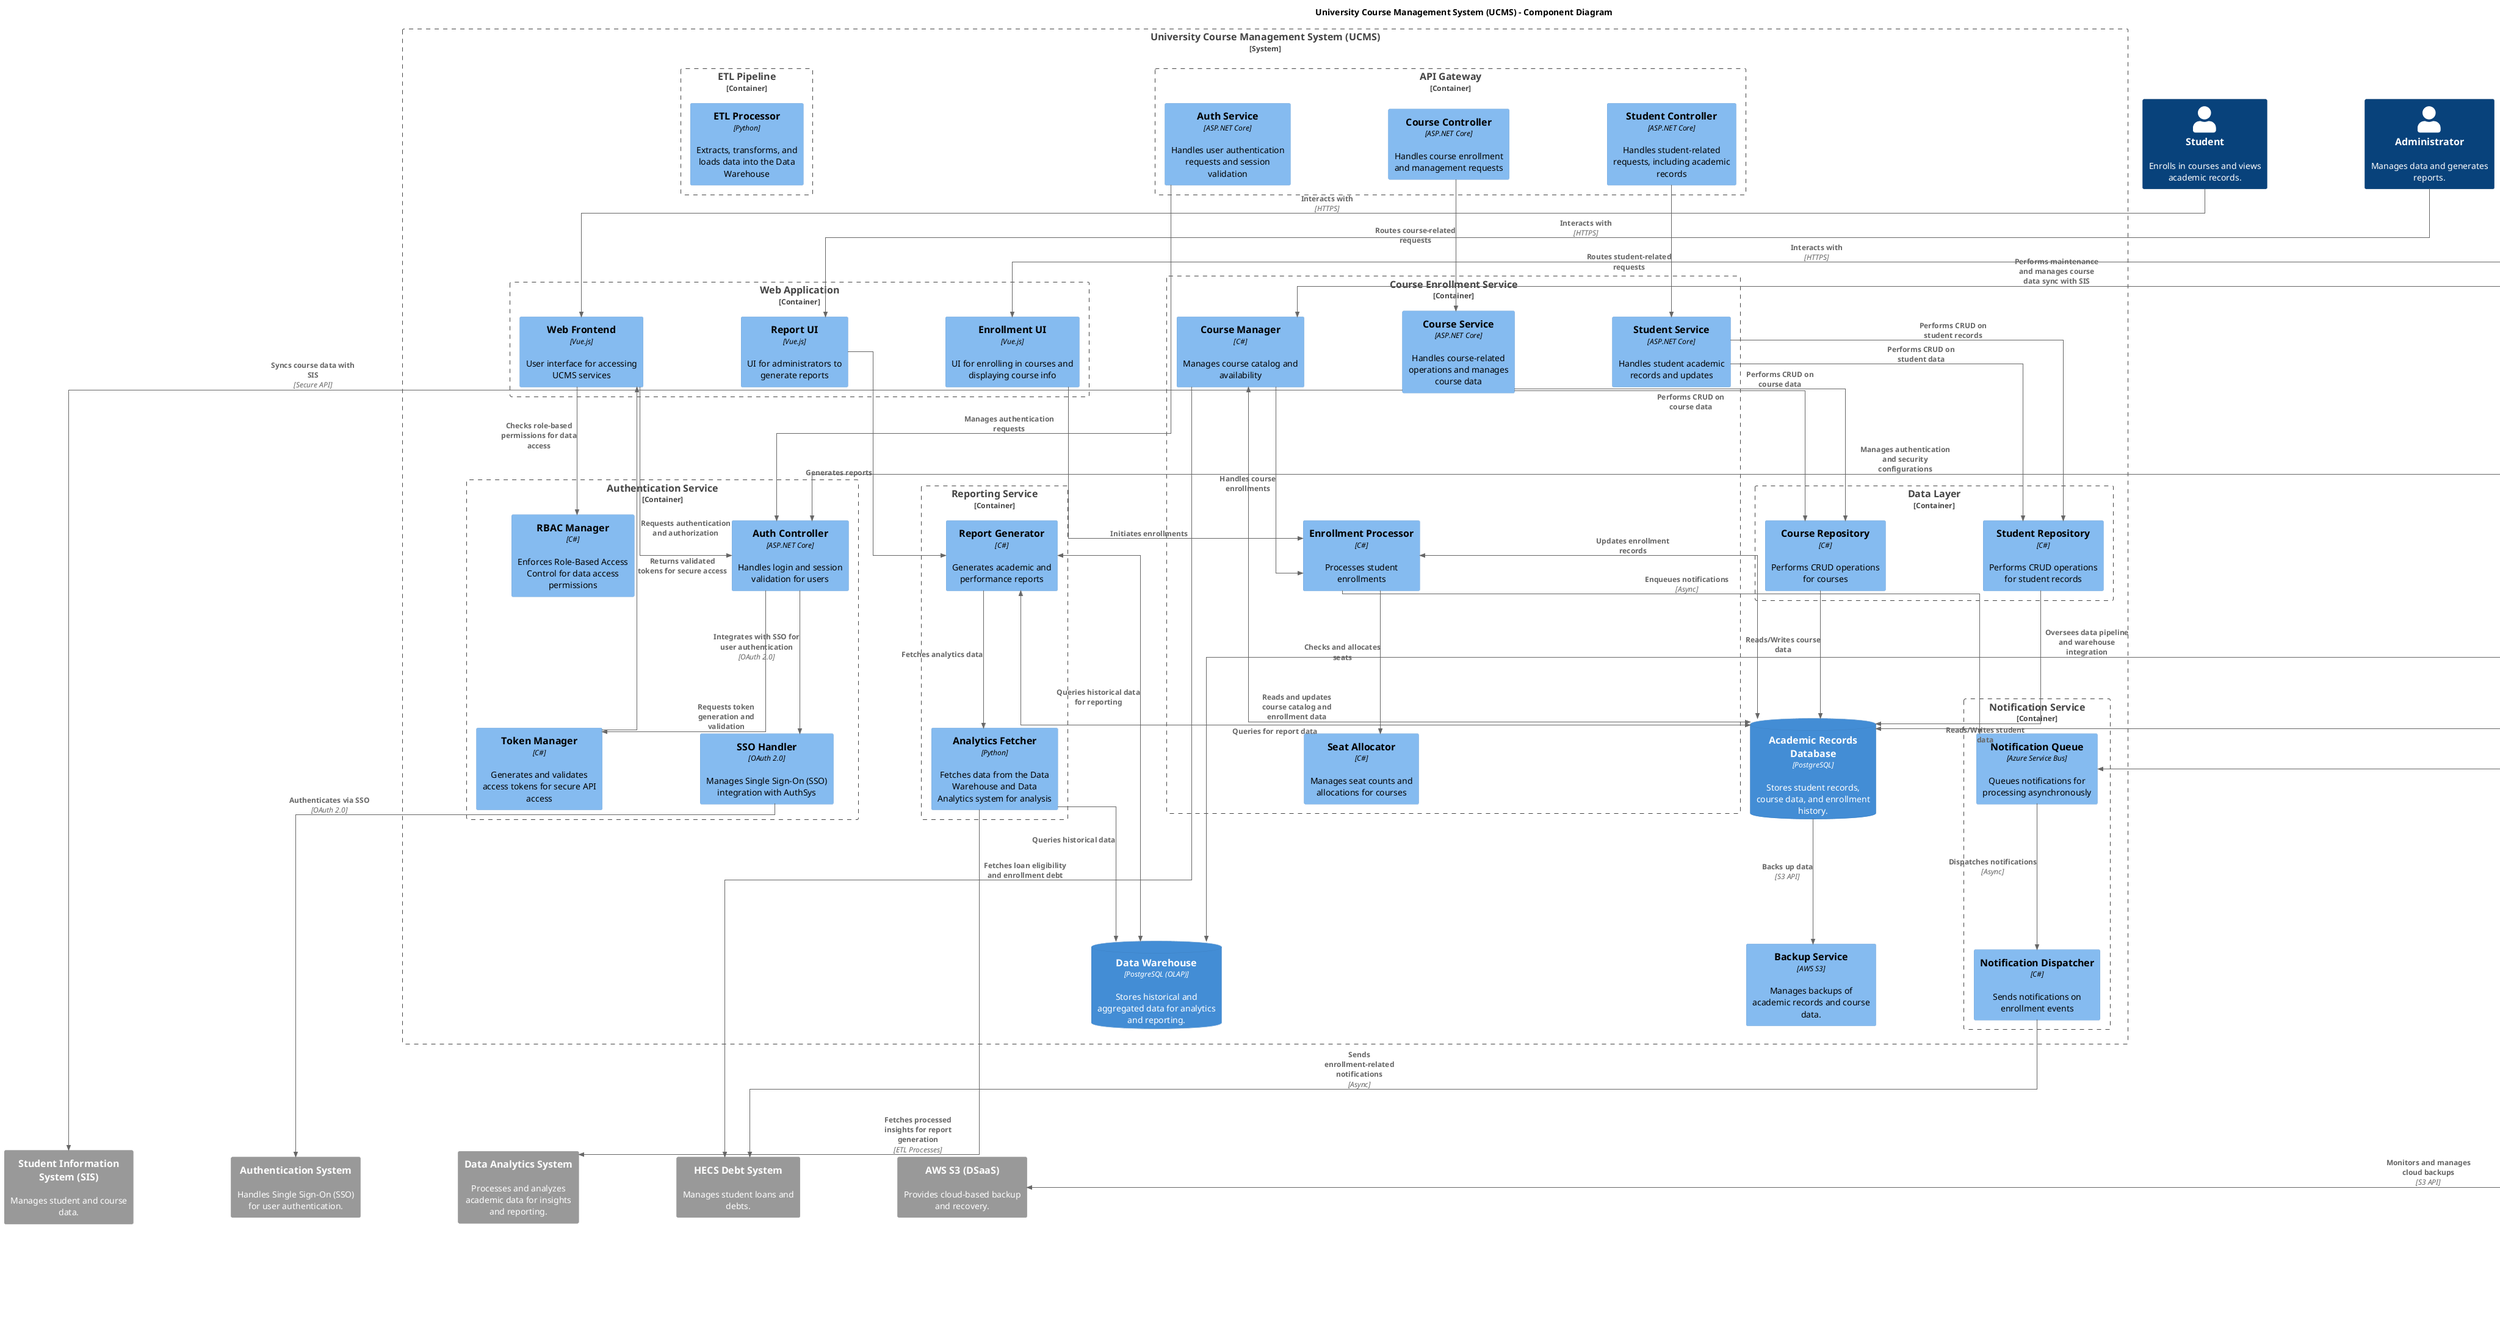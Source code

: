 @startuml

top to bottom direction

!include <C4/C4>
!include <C4/C4_Context>
!include <C4/C4_Container>
!include <C4/C4_Component>

skinparam linetype ortho 
skinparam ranksep 200
skinparam nodesep 160

title University Course Management System (UCMS) - Component Diagram

together {
    Person(Student, "Student", "Enrolls in courses and views academic records.")
    Person(Faculty, "Faculty", "Manages courses and tracks student performance.")
    Person(Administrator, "Administrator", "Manages data and generates reports.")
    Person(ITDepartment, "IT Department", "Manages backups, integrations, and security.")
}

System_Boundary(UCMS_Boundary, "University Course Management System (UCMS)") {
  
  Container_Boundary(WebAppBoundary, "Web Application", "Vue.js") {
    Component(WebFrontend, "Web Frontend", "Vue.js", "User interface for accessing UCMS services")
    Component(EnrollmentUI, "Enrollment UI", "Vue.js", "UI for enrolling in courses and displaying course info")
    Component(ReportUI, "Report UI", "Vue.js", "UI for administrators to generate reports")
  }
  
  Container_Boundary(AuthBoundary, "Authentication Service", "OAuth 2.0") {
    Component(AuthController, "Auth Controller", "ASP.NET Core", "Handles login and session validation for users")
    Component(SSOHandler, "SSO Handler", "OAuth 2.0", "Manages Single Sign-On (SSO) integration with AuthSys")
    Component(TokenManager, "Token Manager", "C#", "Generates and validates access tokens for secure API access")
    Component(RBACManager, "RBAC Manager", "C#", "Enforces Role-Based Access Control for data access permissions")
  }
  
  Container_Boundary(CourseEnrollmentBoundary, "Course Enrollment Service", "ASP.NET Core") {
    Component(CourseManager, "Course Manager", "C#", "Manages course catalog and availability")
    Component(EnrollmentProcessor, "Enrollment Processor", "C#", "Processes student enrollments")
    Component(SeatAllocator, "Seat Allocator", "C#", "Manages seat counts and allocations for courses")
    Component(StudentService, "Student Service", "ASP.NET Core", "Handles student academic records and updates")
    Component(CourseService, "Course Service", "ASP.NET Core", "Handles course-related operations and manages course data")
  }

  Container_Boundary(NotificationBoundary, "Notification Service", "ASP.NET Core") {
    Component(NotificationDispatcher, "Notification Dispatcher", "C#", "Sends notifications on enrollment events")
    Component(NotificationQueue, "Notification Queue", "Azure Service Bus", "Queues notifications for processing asynchronously")
  }

  Container_Boundary(ReportingBoundary, "Reporting Service", "ASP.NET Core") {
    Component(ReportGenerator, "Report Generator", "C#", "Generates academic and performance reports")
    Component(AnalyticsFetcher, "Analytics Fetcher", "Python", "Fetches data from the Data Warehouse and Data Analytics system for analysis")
  }

  Container_Boundary(API_Gateway_Boundary, "API Gateway", "ASP.NET Core") {
    Component(CourseController, "Course Controller", "ASP.NET Core", "Handles course enrollment and management requests")
    Component(StudentController, "Student Controller", "ASP.NET Core", "Handles student-related requests, including academic records")
    Component(AuthService, "Auth Service", "ASP.NET Core", "Handles user authentication requests and session validation")
  }

  Container_Boundary(DataLayerBoundary, "Data Layer") {
    Component(CourseRepository, "Course Repository", "C#", "Performs CRUD operations for courses")
    Component(StudentRepository, "Student Repository", "C#", "Performs CRUD operations for student records")
  }

  Container_Boundary(DataPipelineBoundary, "ETL Pipeline", "Python") {
    Component(ETLProcessor, "ETL Processor", "Python", "Extracts, transforms, and loads data into the Data Warehouse")
  }

  ContainerDb(AcademicRecordsDatabase, "Academic Records Database", "PostgreSQL", "Stores student records, course data, and enrollment history.")
  ContainerDb(DataWarehouse, "Data Warehouse", "PostgreSQL (OLAP)", "Stores historical and aggregated data for analytics and reporting.")
  Component(BackupService, "Backup Service", "AWS S3", "Manages backups of academic records and course data.")
}

together {
System_Ext(SIS, "Student Information System (SIS)", "Manages student and course data.")
System_Ext(AWSS3, "AWS S3 (DSaaS)", "Provides cloud-based backup and recovery.")
System_Ext(DataAnalytics, "Data Analytics System", "Processes and analyzes academic data for insights and reporting.")
System_Ext(HECS, "HECS Debt System", "Manages student loans and debts.")
System_Ext(AuthSys, "Authentication System", "Handles Single Sign-On (SSO) for user authentication.")
}
' Relationships for Web Application and Services
Rel(Student, WebFrontend, "Interacts with", "HTTPS")
Rel(Faculty, EnrollmentUI, "Interacts with", "HTTPS")
Rel(Administrator, ReportUI, "Interacts with", "HTTPS")

Rel(WebFrontend, AuthController, "Requests authentication and authorization")
Rel(AuthController, SSOHandler, "Integrates with SSO for user authentication", "OAuth 2.0")
Rel(SSOHandler, AuthSys, "Authenticates via SSO", "OAuth 2.0")
Rel(AuthController, TokenManager, "Requests token generation and validation")
Rel(TokenManager, WebFrontend, "Returns validated tokens for secure access")
Rel(WebFrontend, RBACManager, "Checks role-based permissions for data access")

Rel(EnrollmentUI, EnrollmentProcessor, "Initiates enrollments")
Rel(EnrollmentProcessor, SeatAllocator, "Checks and allocates seats")
Rel(CourseManager, EnrollmentProcessor, "Handles course enrollments")
Rel(ReportUI, ReportGenerator, "Generates reports")

' API Gateway relationships
Rel(CourseController, CourseService, "Routes course-related requests")
Rel(StudentController, StudentService, "Routes student-related requests")
Rel(AuthService, AuthController, "Manages authentication requests")

' StudentService relationships
Rel(StudentService, StudentRepository, "Performs CRUD on student records")

' CourseService relationships
Rel(CourseService, CourseRepository, "Performs CRUD on course data")

' External System Relationships
Rel(CourseService, SIS, "Syncs course data with SIS", "Secure API")
Rel(CourseManager, HECS, "Fetches loan eligibility and enrollment debt")
Rel(ReportGenerator, AnalyticsFetcher, "Fetches analytics data")
Rel(AnalyticsFetcher, DataWarehouse, "Queries historical data")
Rel(AnalyticsFetcher, DataAnalytics, "Fetches processed insights for report generation", "ETL Processes")

' Notification and HECS Integration
Rel(EnrollmentProcessor, NotificationQueue, "Enqueues notifications", "Async")
Rel(NotificationQueue, NotificationDispatcher, "Dispatches notifications", "Async")
Rel(NotificationDispatcher, HECS, "Sends enrollment-related notifications", "Async")

' Data Layer Relationships
Rel(CourseService, CourseRepository, "Performs CRUD on course data")
Rel(StudentService, StudentRepository, "Performs CRUD on student data")
Rel(CourseRepository, AcademicRecordsDatabase, "Reads/Writes course data")
Rel(StudentRepository, AcademicRecordsDatabase, "Reads/Writes student data")

' Database Relationships
BiRel(CourseManager, AcademicRecordsDatabase, "Reads and updates course catalog and enrollment data")
BiRel(EnrollmentProcessor, AcademicRecordsDatabase, "Updates enrollment records")
BiRel(ReportGenerator, AcademicRecordsDatabase, "Queries for report data")
BiRel(ReportGenerator, DataWarehouse, "Queries historical data for reporting")

' Backup System
Rel(AcademicRecordsDatabase, BackupService, "Backs up data", "S3 API")

' IT Department Relations
Rel(ITDepartment, AcademicRecordsDatabase, "Manages database backup and restoration")
Rel(ITDepartment, AWSS3, "Monitors and manages cloud backups", "S3 API")
Rel(ITDepartment, NotificationQueue, "Configures and monitors asynchronous notifications")
Rel(ITDepartment, AuthController, "Manages authentication and security configurations")
Rel(ITDepartment, CourseManager, "Performs maintenance and manages course data sync with SIS")
Rel(ITDepartment, DataWarehouse, "Oversees data pipeline and warehouse integration")

SHOW_LEGEND(true)
@enduml
